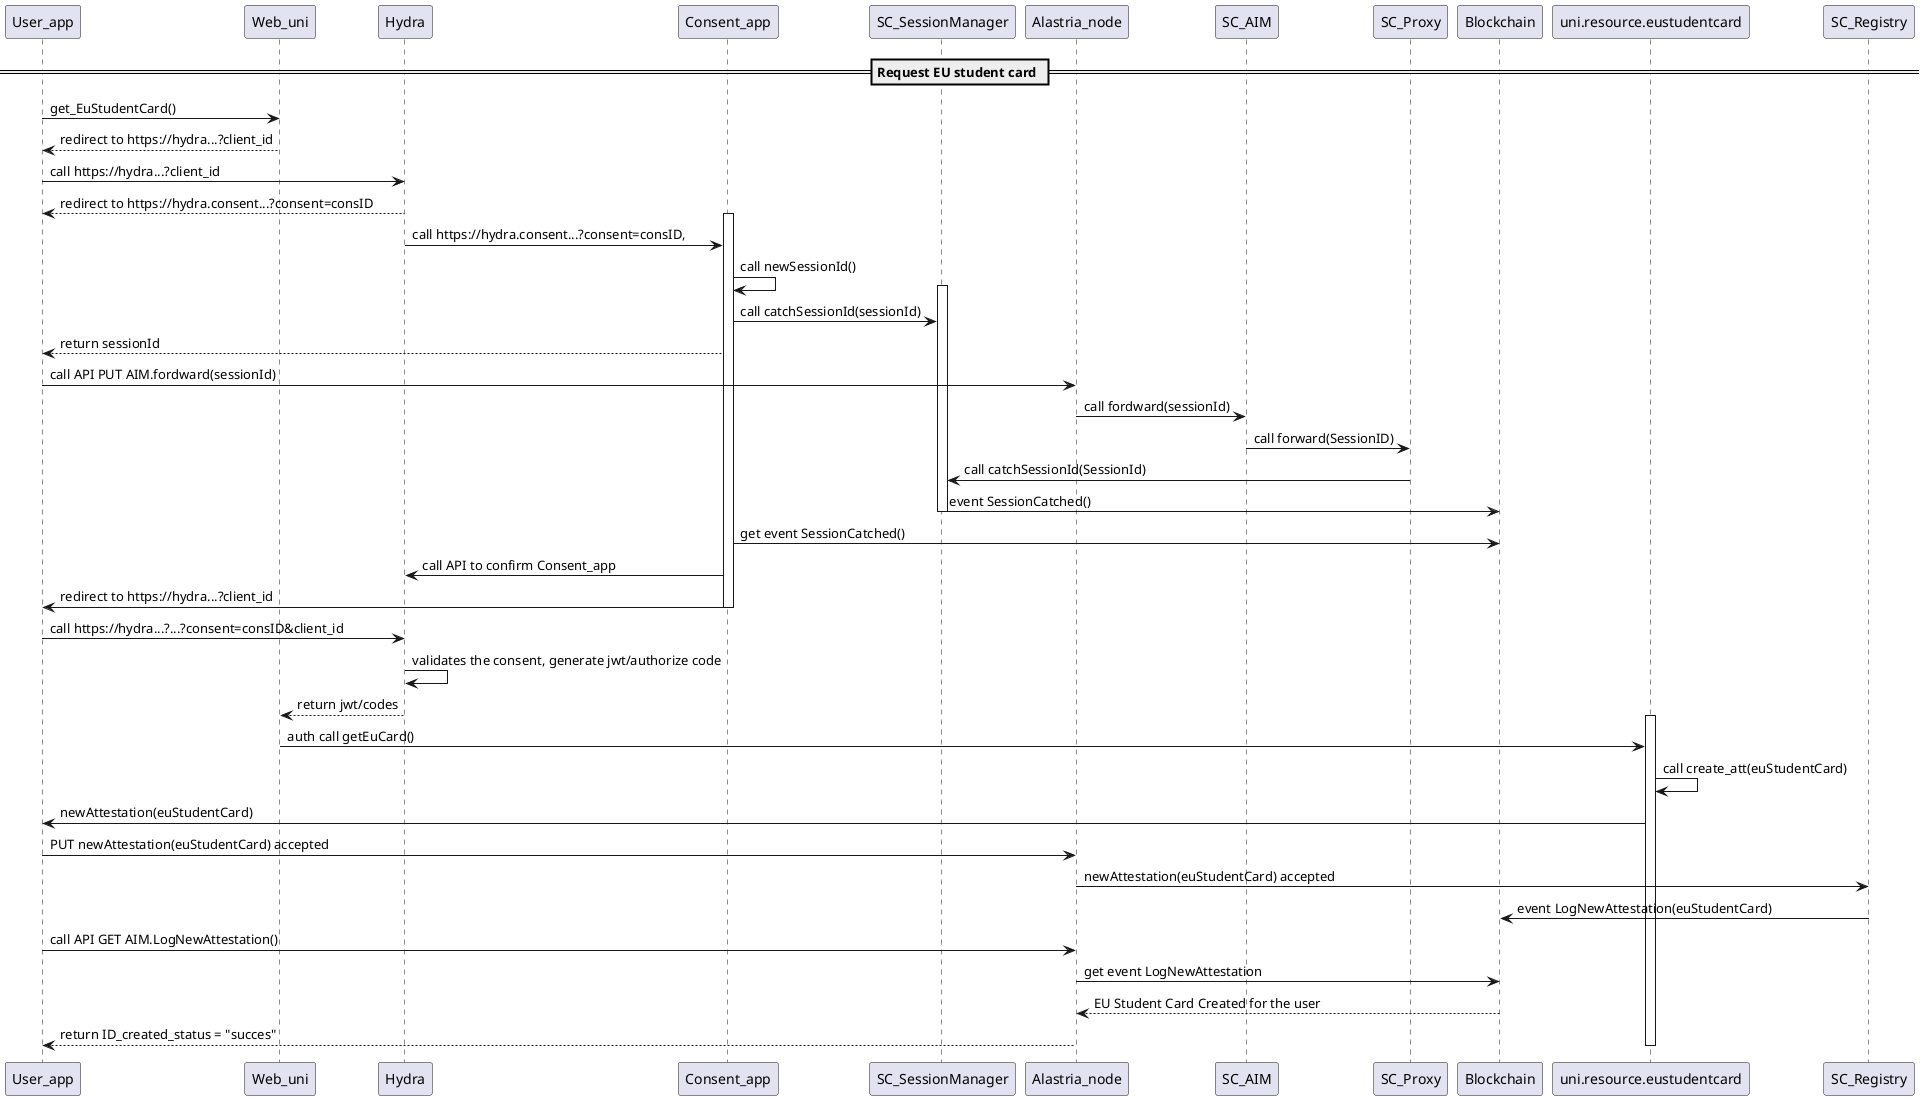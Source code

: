 @startuml
== Request EU student card ==
User_app -> Web_uni: get_EuStudentCard()
Web_uni --> User_app: redirect to https://hydra...?client_id
User_app -> Hydra: call https://hydra...?client_id
Hydra --> User_app: redirect to https://hydra.consent...?consent=consID
activate Consent_app
Hydra -> Consent_app : call https://hydra.consent...?consent=consID,
Consent_app -> Consent_app: call newSessionId()
activate SC_SessionManager
Consent_app -> SC_SessionManager: call catchSessionId(sessionId)
Consent_app --> User_app: return sessionId
User_app -> Alastria_node: call API PUT AIM.fordward(sessionId)
Alastria_node -> SC_AIM: call fordward(sessionId)
SC_AIM -> SC_Proxy: call forward(SessionID)
SC_Proxy -> SC_SessionManager: call catchSessionId(SessionId)
SC_SessionManager -> Blockchain: event SessionCatched()
deactivate SC_SessionManager
Consent_app -> Blockchain: get event SessionCatched()
Consent_app -> Hydra: call API to confirm Consent_app
Consent_app -> User_app: redirect to https://hydra...?client_id
deactivate Consent_app
User_app -> Hydra: call https://hydra...?...?consent=consID&client_id
Hydra -> Hydra: validates the consent, generate jwt/authorize code
Hydra --> Web_uni: return jwt/codes
activate uni.resource.eustudentcard
Web_uni -> uni.resource.eustudentcard: auth call getEuCard()
uni.resource.eustudentcard -> uni.resource.eustudentcard: call create_att(euStudentCard)
uni.resource.eustudentcard -> User_app: newAttestation(euStudentCard)
User_app -> Alastria_node: PUT newAttestation(euStudentCard) accepted
Alastria_node -> SC_Registry: newAttestation(euStudentCard) accepted
SC_Registry -> Blockchain: event LogNewAttestation(euStudentCard)
User_app -> Alastria_node: call API GET AIM.LogNewAttestation()
Alastria_node -> Blockchain: get event LogNewAttestation
Blockchain --> Alastria_node: EU Student Card Created for the user
Alastria_node --> User_app: return ID_created_status = "succes"
deactivate uni.resource.eustudentcard
deactivate User_app
@enduml
